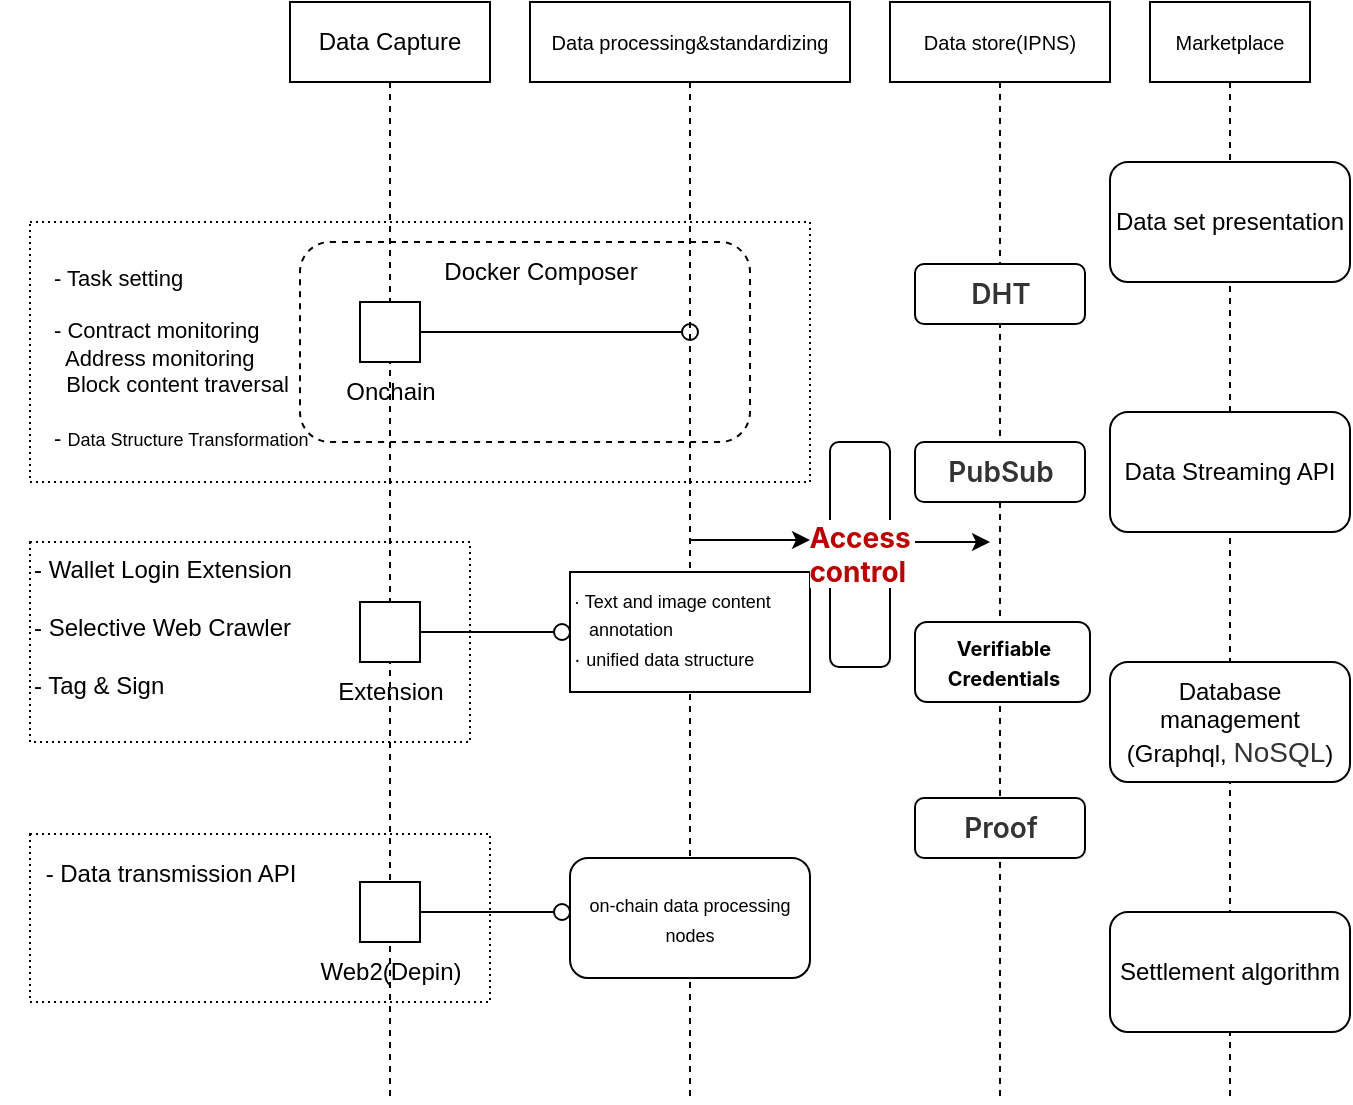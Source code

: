 <mxfile version="24.7.5">
  <diagram name="Page-1" id="9t5yA-Y3DcvwDnE5G8pW">
    <mxGraphModel dx="1080" dy="685" grid="1" gridSize="10" guides="1" tooltips="1" connect="1" arrows="1" fold="1" page="1" pageScale="1" pageWidth="850" pageHeight="1100" math="0" shadow="0">
      <root>
        <mxCell id="0" />
        <mxCell id="1" parent="0" />
        <mxCell id="Q4HK041F2CEcGKDzW3Jh-2" value="&lt;span style=&quot;text-align: left;&quot;&gt;Data Capture&lt;/span&gt;" style="shape=umlLifeline;perimeter=lifelinePerimeter;whiteSpace=wrap;html=1;container=1;dropTarget=0;collapsible=0;recursiveResize=0;outlineConnect=0;portConstraint=eastwest;newEdgeStyle={&quot;edgeStyle&quot;:&quot;elbowEdgeStyle&quot;,&quot;elbow&quot;:&quot;vertical&quot;,&quot;curved&quot;:0,&quot;rounded&quot;:0};" vertex="1" parent="1">
          <mxGeometry x="170" y="180" width="100" height="550" as="geometry" />
        </mxCell>
        <mxCell id="Q4HK041F2CEcGKDzW3Jh-3" value="&lt;font style=&quot;font-size: 10px;&quot;&gt;Data processing&amp;amp;standardizing&lt;/font&gt;" style="shape=umlLifeline;perimeter=lifelinePerimeter;whiteSpace=wrap;html=1;container=1;dropTarget=0;collapsible=0;recursiveResize=0;outlineConnect=0;portConstraint=eastwest;newEdgeStyle={&quot;edgeStyle&quot;:&quot;elbowEdgeStyle&quot;,&quot;elbow&quot;:&quot;vertical&quot;,&quot;curved&quot;:0,&quot;rounded&quot;:0};" vertex="1" parent="1">
          <mxGeometry x="290" y="180" width="160" height="550" as="geometry" />
        </mxCell>
        <mxCell id="Q4HK041F2CEcGKDzW3Jh-4" value="" style="html=1;rounded=0;" vertex="1" parent="1">
          <mxGeometry x="205" y="330" width="30" height="30" as="geometry" />
        </mxCell>
        <mxCell id="Q4HK041F2CEcGKDzW3Jh-5" value="" style="endArrow=none;html=1;rounded=0;align=center;verticalAlign=top;endFill=0;labelBackgroundColor=none;endSize=2;" edge="1" source="Q4HK041F2CEcGKDzW3Jh-4" target="Q4HK041F2CEcGKDzW3Jh-6" parent="1">
          <mxGeometry relative="1" as="geometry" />
        </mxCell>
        <mxCell id="Q4HK041F2CEcGKDzW3Jh-6" value="" style="ellipse;html=1;fontSize=11;align=center;fillColor=none;points=[];aspect=fixed;resizable=0;verticalAlign=bottom;labelPosition=center;verticalLabelPosition=top;flipH=1;" vertex="1" parent="1">
          <mxGeometry x="366" y="341" width="8" height="8" as="geometry" />
        </mxCell>
        <mxCell id="Q4HK041F2CEcGKDzW3Jh-8" value="Onchain" style="text;html=1;align=center;verticalAlign=middle;resizable=0;points=[];autosize=1;strokeColor=none;fillColor=none;" vertex="1" parent="1">
          <mxGeometry x="185" y="360" width="70" height="30" as="geometry" />
        </mxCell>
        <mxCell id="Q4HK041F2CEcGKDzW3Jh-9" value="" style="html=1;rounded=0;" vertex="1" parent="1">
          <mxGeometry x="205" y="480" width="30" height="30" as="geometry" />
        </mxCell>
        <mxCell id="Q4HK041F2CEcGKDzW3Jh-10" value="" style="endArrow=none;html=1;rounded=0;align=center;verticalAlign=top;endFill=0;labelBackgroundColor=none;endSize=2;" edge="1" parent="1" source="Q4HK041F2CEcGKDzW3Jh-9" target="Q4HK041F2CEcGKDzW3Jh-11">
          <mxGeometry relative="1" as="geometry" />
        </mxCell>
        <mxCell id="Q4HK041F2CEcGKDzW3Jh-11" value="" style="ellipse;html=1;fontSize=11;align=center;fillColor=none;points=[];aspect=fixed;resizable=0;verticalAlign=bottom;labelPosition=center;verticalLabelPosition=top;flipH=1;" vertex="1" parent="1">
          <mxGeometry x="302" y="491" width="8" height="8" as="geometry" />
        </mxCell>
        <mxCell id="Q4HK041F2CEcGKDzW3Jh-12" value="Extension" style="text;html=1;align=center;verticalAlign=middle;resizable=0;points=[];autosize=1;strokeColor=none;fillColor=none;" vertex="1" parent="1">
          <mxGeometry x="180" y="510" width="80" height="30" as="geometry" />
        </mxCell>
        <mxCell id="Q4HK041F2CEcGKDzW3Jh-13" value="&lt;font style=&quot;font-size: 10px;&quot;&gt;Data store(IPNS)&lt;/font&gt;" style="shape=umlLifeline;perimeter=lifelinePerimeter;whiteSpace=wrap;html=1;container=1;dropTarget=0;collapsible=0;recursiveResize=0;outlineConnect=0;portConstraint=eastwest;newEdgeStyle={&quot;edgeStyle&quot;:&quot;elbowEdgeStyle&quot;,&quot;elbow&quot;:&quot;vertical&quot;,&quot;curved&quot;:0,&quot;rounded&quot;:0};" vertex="1" parent="1">
          <mxGeometry x="470" y="180" width="110" height="550" as="geometry" />
        </mxCell>
        <mxCell id="Q4HK041F2CEcGKDzW3Jh-14" value="&lt;font style=&quot;font-size: 10px;&quot;&gt;Marketplace&lt;/font&gt;" style="shape=umlLifeline;perimeter=lifelinePerimeter;whiteSpace=wrap;html=1;container=1;dropTarget=0;collapsible=0;recursiveResize=0;outlineConnect=0;portConstraint=eastwest;newEdgeStyle={&quot;edgeStyle&quot;:&quot;elbowEdgeStyle&quot;,&quot;elbow&quot;:&quot;vertical&quot;,&quot;curved&quot;:0,&quot;rounded&quot;:0};" vertex="1" parent="1">
          <mxGeometry x="600" y="180" width="80" height="550" as="geometry" />
        </mxCell>
        <mxCell id="Q4HK041F2CEcGKDzW3Jh-15" value="" style="html=1;rounded=0;" vertex="1" parent="1">
          <mxGeometry x="205" y="620" width="30" height="30" as="geometry" />
        </mxCell>
        <mxCell id="Q4HK041F2CEcGKDzW3Jh-16" value="" style="endArrow=none;html=1;rounded=0;align=center;verticalAlign=top;endFill=0;labelBackgroundColor=none;endSize=2;" edge="1" parent="1" source="Q4HK041F2CEcGKDzW3Jh-15" target="Q4HK041F2CEcGKDzW3Jh-17">
          <mxGeometry relative="1" as="geometry" />
        </mxCell>
        <mxCell id="Q4HK041F2CEcGKDzW3Jh-17" value="" style="ellipse;html=1;fontSize=11;align=center;fillColor=none;points=[];aspect=fixed;resizable=0;verticalAlign=bottom;labelPosition=center;verticalLabelPosition=top;flipH=1;" vertex="1" parent="1">
          <mxGeometry x="302" y="631" width="8" height="8" as="geometry" />
        </mxCell>
        <mxCell id="Q4HK041F2CEcGKDzW3Jh-18" value="Web2(Depin)" style="text;html=1;align=center;verticalAlign=middle;resizable=0;points=[];autosize=1;strokeColor=none;fillColor=none;" vertex="1" parent="1">
          <mxGeometry x="175" y="650" width="90" height="30" as="geometry" />
        </mxCell>
        <mxCell id="Q4HK041F2CEcGKDzW3Jh-19" value="" style="rounded=1;whiteSpace=wrap;html=1;fillColor=none;dashed=1;" vertex="1" parent="1">
          <mxGeometry x="175" y="300" width="225" height="100" as="geometry" />
        </mxCell>
        <mxCell id="Q4HK041F2CEcGKDzW3Jh-20" value="Docker Composer" style="text;html=1;align=center;verticalAlign=middle;resizable=0;points=[];autosize=1;strokeColor=none;fillColor=none;" vertex="1" parent="1">
          <mxGeometry x="235" y="300" width="120" height="30" as="geometry" />
        </mxCell>
        <mxCell id="Q4HK041F2CEcGKDzW3Jh-22" value="&lt;div&gt;&lt;br&gt;&lt;/div&gt;" style="rounded=0;whiteSpace=wrap;html=1;fillColor=none;dashed=1;dashPattern=1 2;" vertex="1" parent="1">
          <mxGeometry x="40" y="290" width="390" height="130" as="geometry" />
        </mxCell>
        <mxCell id="Q4HK041F2CEcGKDzW3Jh-23" value="&lt;div&gt;&lt;br&gt;&lt;/div&gt;" style="text;html=1;align=center;verticalAlign=middle;resizable=0;points=[];autosize=1;strokeColor=none;fillColor=none;" vertex="1" parent="1">
          <mxGeometry x="70" y="275" width="20" height="30" as="geometry" />
        </mxCell>
        <mxCell id="Q4HK041F2CEcGKDzW3Jh-24" value="&lt;div style=&quot;forced-color-adjust: none; font-size: 11px;&quot;&gt;&lt;font style=&quot;font-size: 11px;&quot;&gt;- Task setting&lt;br&gt;&lt;br&gt;&lt;/font&gt;&lt;/div&gt;&lt;div style=&quot;forced-color-adjust: none; font-size: 11px;&quot;&gt;&lt;font style=&quot;font-size: 11px;&quot;&gt;-&amp;nbsp;&lt;span style=&quot;background-color: initial;&quot;&gt;Contract monitoring&lt;br&gt;&amp;nbsp; Address&amp;nbsp;&lt;/span&gt;&lt;span style=&quot;background-color: initial;&quot;&gt;monitoring&lt;br&gt;&amp;nbsp;&amp;nbsp;&lt;/span&gt;&lt;span style=&quot;background-color: initial;&quot;&gt;Block content traversal&lt;br&gt;&lt;br&gt;&lt;/span&gt;&lt;/font&gt;&lt;/div&gt;&lt;div style=&quot;forced-color-adjust: none;&quot;&gt;&lt;font style=&quot;font-size: 11px;&quot;&gt;&lt;span style=&quot;background-color: initial;&quot;&gt;-&amp;nbsp;&lt;/span&gt;&lt;/font&gt;&lt;span style=&quot;background-color: initial;&quot;&gt;&lt;font style=&quot;font-size: 9px;&quot;&gt;Data Structure Transformation&lt;/font&gt;&lt;/span&gt;&lt;/div&gt;&lt;div style=&quot;font-size: 11px;&quot;&gt;&lt;span style=&quot;background-color: initial;&quot;&gt;&lt;font style=&quot;font-size: 11px;&quot;&gt;&lt;br&gt;&lt;/font&gt;&lt;/span&gt;&lt;/div&gt;&lt;div style=&quot;forced-color-adjust: none; font-size: 11px;&quot;&gt;&lt;br style=&quot;forced-color-adjust: none; color: rgb(0, 0, 0); font-family: Helvetica; font-style: normal; font-variant-ligatures: normal; font-variant-caps: normal; font-weight: 400; letter-spacing: normal; orphans: 2; text-align: center; text-indent: 0px; text-transform: none; widows: 2; word-spacing: 0px; -webkit-text-stroke-width: 0px; white-space: nowrap; background-color: rgb(251, 251, 251); text-decoration-thickness: initial; text-decoration-style: initial; text-decoration-color: initial;&quot;&gt;&lt;/div&gt;" style="text;whiteSpace=wrap;html=1;" vertex="1" parent="1">
          <mxGeometry x="50" y="305" width="150" height="165" as="geometry" />
        </mxCell>
        <mxCell id="Q4HK041F2CEcGKDzW3Jh-25" value="" style="rounded=0;whiteSpace=wrap;html=1;align=left;" vertex="1" parent="1">
          <mxGeometry x="310" y="465" width="120" height="60" as="geometry" />
        </mxCell>
        <mxCell id="Q4HK041F2CEcGKDzW3Jh-26" value="" style="rounded=0;whiteSpace=wrap;html=1;fillColor=none;dashed=1;dashPattern=1 2;" vertex="1" parent="1">
          <mxGeometry x="40" y="450" width="220" height="100" as="geometry" />
        </mxCell>
        <mxCell id="Q4HK041F2CEcGKDzW3Jh-27" value="&lt;div&gt;&lt;br&gt;&lt;/div&gt;" style="text;html=1;align=center;verticalAlign=middle;resizable=0;points=[];autosize=1;strokeColor=none;fillColor=none;" vertex="1" parent="1">
          <mxGeometry x="25" y="596" width="20" height="30" as="geometry" />
        </mxCell>
        <mxCell id="Q4HK041F2CEcGKDzW3Jh-30" value="- Wallet Login Extension&lt;div&gt;&lt;br&gt;&lt;/div&gt;&lt;div&gt;- Selective Web Crawler&lt;/div&gt;&lt;div&gt;&lt;br&gt;&lt;/div&gt;&lt;div&gt;- Tag &amp;amp; Sign&lt;/div&gt;&lt;div&gt;&lt;div style=&quot;forced-color-adjust: none;&quot;&gt;&lt;br style=&quot;forced-color-adjust: none; color: rgb(0, 0, 0); font-family: Helvetica; font-size: 12px; font-style: normal; font-variant-ligatures: normal; font-variant-caps: normal; font-weight: 400; letter-spacing: normal; orphans: 2; text-align: center; text-indent: 0px; text-transform: none; widows: 2; word-spacing: 0px; -webkit-text-stroke-width: 0px; white-space: nowrap; background-color: rgb(251, 251, 251); text-decoration-thickness: initial; text-decoration-style: initial; text-decoration-color: initial;&quot;&gt;&lt;/div&gt;&lt;/div&gt;" style="text;whiteSpace=wrap;html=1;" vertex="1" parent="1">
          <mxGeometry x="40" y="450" width="160" height="100" as="geometry" />
        </mxCell>
        <mxCell id="Q4HK041F2CEcGKDzW3Jh-33" value="&lt;font style=&quot;&quot;&gt;&lt;font style=&quot;font-size: 9px;&quot;&gt;· Text and image content&amp;nbsp; &amp;nbsp; &amp;nbsp; &amp;nbsp; &amp;nbsp; &amp;nbsp;annotation&lt;/font&gt;&lt;br&gt;&lt;span style=&quot;font-size: 10px;&quot;&gt;·&amp;nbsp;&lt;/span&gt;&lt;/font&gt;&lt;font style=&quot;font-size: 9px;&quot;&gt;unified data structure&lt;/font&gt;" style="text;whiteSpace=wrap;html=1;" vertex="1" parent="1">
          <mxGeometry x="310" y="465" width="120" height="55" as="geometry" />
        </mxCell>
        <mxCell id="Q4HK041F2CEcGKDzW3Jh-35" value="" style="rounded=0;whiteSpace=wrap;html=1;fillColor=none;dashed=1;dashPattern=1 2;" vertex="1" parent="1">
          <mxGeometry x="40" y="596" width="230" height="84" as="geometry" />
        </mxCell>
        <mxCell id="Q4HK041F2CEcGKDzW3Jh-37" value="- Data transmission API" style="text;html=1;align=center;verticalAlign=middle;resizable=0;points=[];autosize=1;strokeColor=none;fillColor=none;" vertex="1" parent="1">
          <mxGeometry x="35" y="601" width="150" height="30" as="geometry" />
        </mxCell>
        <mxCell id="Q4HK041F2CEcGKDzW3Jh-38" value="&lt;font style=&quot;font-size: 9px;&quot;&gt;on-chain data processing nodes&lt;/font&gt;" style="rounded=1;whiteSpace=wrap;html=1;" vertex="1" parent="1">
          <mxGeometry x="310" y="608" width="120" height="60" as="geometry" />
        </mxCell>
        <mxCell id="Q4HK041F2CEcGKDzW3Jh-39" value="&lt;span style=&quot;font-weight: 600; color: rgba(0, 0, 0, 0.8); font-family: -apple-system, &amp;quot;system-ui&amp;quot;, &amp;quot;Segoe UI&amp;quot;, Roboto, Oxygen, Ubuntu, Cantarell, &amp;quot;Fira Sans&amp;quot;, &amp;quot;Droid Sans&amp;quot;, &amp;quot;Helvetica Neue&amp;quot;, sans-serif; text-align: start; background-color: rgb(255, 255, 255);&quot;&gt;&lt;font style=&quot;vertical-align: inherit; font-size: 14px;&quot;&gt;DHT&lt;/font&gt;&lt;/span&gt;" style="rounded=1;whiteSpace=wrap;html=1;" vertex="1" parent="1">
          <mxGeometry x="482.5" y="311" width="85" height="30" as="geometry" />
        </mxCell>
        <mxCell id="Q4HK041F2CEcGKDzW3Jh-40" value="&lt;span style=&quot;font-weight: 600; color: rgba(0, 0, 0, 0.8); font-family: -apple-system, &amp;quot;system-ui&amp;quot;, &amp;quot;Segoe UI&amp;quot;, Roboto, Oxygen, Ubuntu, Cantarell, &amp;quot;Fira Sans&amp;quot;, &amp;quot;Droid Sans&amp;quot;, &amp;quot;Helvetica Neue&amp;quot;, sans-serif; text-align: start; background-color: rgb(255, 255, 255);&quot;&gt;&lt;font style=&quot;vertical-align: inherit; font-size: 14px;&quot;&gt;PubSub&lt;/font&gt;&lt;/span&gt;" style="rounded=1;whiteSpace=wrap;html=1;" vertex="1" parent="1">
          <mxGeometry x="482.5" y="400" width="85" height="30" as="geometry" />
        </mxCell>
        <mxCell id="Q4HK041F2CEcGKDzW3Jh-41" value="&lt;div style=&quot;text-align: start;&quot;&gt;&lt;font face=&quot;-apple-system, system-ui, Segoe UI, Roboto, Oxygen, Ubuntu, Cantarell, Fira Sans, Droid Sans, Helvetica Neue, sans-serif&quot; color=&quot;rgba(0, 0, 0, 0.8)&quot;&gt;&lt;span style=&quot;font-size: 14px; background-color: rgb(255, 255, 255);&quot;&gt;&lt;b&gt;Access&lt;br&gt;control&lt;/b&gt;&lt;/span&gt;&lt;/font&gt;&lt;/div&gt;" style="rounded=1;whiteSpace=wrap;html=1;" vertex="1" parent="1">
          <mxGeometry x="440" y="400" width="30" height="112.5" as="geometry" />
        </mxCell>
        <mxCell id="Q4HK041F2CEcGKDzW3Jh-42" value="" style="edgeStyle=none;orthogonalLoop=1;jettySize=auto;html=1;rounded=0;" edge="1" parent="1">
          <mxGeometry width="80" relative="1" as="geometry">
            <mxPoint x="370" y="448.95" as="sourcePoint" />
            <mxPoint x="430" y="449" as="targetPoint" />
            <Array as="points" />
          </mxGeometry>
        </mxCell>
        <mxCell id="Q4HK041F2CEcGKDzW3Jh-43" value="" style="edgeStyle=none;orthogonalLoop=1;jettySize=auto;html=1;rounded=0;" edge="1" parent="1">
          <mxGeometry width="80" relative="1" as="geometry">
            <mxPoint x="482.5" y="450.0" as="sourcePoint" />
            <mxPoint x="520" y="450" as="targetPoint" />
            <Array as="points" />
          </mxGeometry>
        </mxCell>
        <mxCell id="Q4HK041F2CEcGKDzW3Jh-44" value="&lt;div style=&quot;&quot;&gt;&lt;font size=&quot;1&quot; face=&quot;-apple-system, system-ui, Segoe UI, Roboto, Oxygen, Ubuntu, Cantarell, Fira Sans, Droid Sans, Helvetica Neue, sans-serif&quot;&gt;&lt;span style=&quot;background-color: rgb(255, 255, 255); font-size: 10px;&quot;&gt;&lt;b&gt;Verifiable Credentials&lt;/b&gt;&lt;/span&gt;&lt;/font&gt;&lt;/div&gt;" style="rounded=1;whiteSpace=wrap;html=1;align=center;" vertex="1" parent="1">
          <mxGeometry x="482.5" y="490" width="87.5" height="40" as="geometry" />
        </mxCell>
        <mxCell id="Q4HK041F2CEcGKDzW3Jh-45" value="&lt;span style=&quot;font-weight: 600; color: rgba(0, 0, 0, 0.8); font-family: -apple-system, &amp;quot;system-ui&amp;quot;, &amp;quot;Segoe UI&amp;quot;, Roboto, Oxygen, Ubuntu, Cantarell, &amp;quot;Fira Sans&amp;quot;, &amp;quot;Droid Sans&amp;quot;, &amp;quot;Helvetica Neue&amp;quot;, sans-serif; text-align: start; background-color: rgb(255, 255, 255);&quot;&gt;&lt;font style=&quot;vertical-align: inherit; font-size: 14px;&quot;&gt;Proof&lt;/font&gt;&lt;/span&gt;" style="rounded=1;whiteSpace=wrap;html=1;" vertex="1" parent="1">
          <mxGeometry x="482.5" y="578" width="85" height="30" as="geometry" />
        </mxCell>
        <mxCell id="Q4HK041F2CEcGKDzW3Jh-46" value="&lt;div&gt;Data set presentation&lt;/div&gt;" style="rounded=1;whiteSpace=wrap;html=1;" vertex="1" parent="1">
          <mxGeometry x="580" y="260" width="120" height="60" as="geometry" />
        </mxCell>
        <mxCell id="Q4HK041F2CEcGKDzW3Jh-47" value="&lt;div&gt;Data Streaming API&lt;/div&gt;" style="rounded=1;whiteSpace=wrap;html=1;" vertex="1" parent="1">
          <mxGeometry x="580" y="385" width="120" height="60" as="geometry" />
        </mxCell>
        <mxCell id="Q4HK041F2CEcGKDzW3Jh-48" value="Database management&lt;br&gt;(Graphql,&amp;nbsp;&lt;span style=&quot;color: rgb(51, 51, 51); font-family: Helvetica, Arial, &amp;quot;Microsoft Yahei&amp;quot;, SimSun, STXihei, sans-serif; font-size: 14px; text-align: start;&quot;&gt;NoSQL&lt;/span&gt;)" style="rounded=1;whiteSpace=wrap;html=1;" vertex="1" parent="1">
          <mxGeometry x="580" y="510" width="120" height="60" as="geometry" />
        </mxCell>
        <mxCell id="Q4HK041F2CEcGKDzW3Jh-49" value="&lt;div&gt;Settlement algorithm&lt;/div&gt;" style="rounded=1;whiteSpace=wrap;html=1;" vertex="1" parent="1">
          <mxGeometry x="580" y="635" width="120" height="60" as="geometry" />
        </mxCell>
      </root>
    </mxGraphModel>
  </diagram>
</mxfile>

